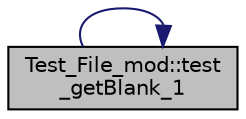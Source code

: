 digraph "Test_File_mod::test_getBlank_1"
{
 // LATEX_PDF_SIZE
  edge [fontname="Helvetica",fontsize="10",labelfontname="Helvetica",labelfontsize="10"];
  node [fontname="Helvetica",fontsize="10",shape=record];
  rankdir="LR";
  Node1 [label="Test_File_mod::test\l_getBlank_1",height=0.2,width=0.4,color="black", fillcolor="grey75", style="filled", fontcolor="black",tooltip="The input arguments unit and file must NOT be present simultaneously."];
  Node1 -> Node1 [color="midnightblue",fontsize="10",style="solid",fontname="Helvetica"];
}
